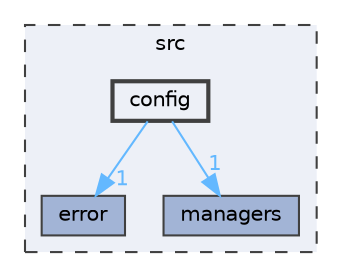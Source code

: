 digraph "src/config"
{
 // LATEX_PDF_SIZE
  bgcolor="transparent";
  edge [fontname=Helvetica,fontsize=10,labelfontname=Helvetica,labelfontsize=10];
  node [fontname=Helvetica,fontsize=10,shape=box,height=0.2,width=0.4];
  compound=true
  subgraph clusterdir_68267d1309a1af8e8297ef4c3efbcdba {
    graph [ bgcolor="#edf0f7", pencolor="grey25", label="src", fontname=Helvetica,fontsize=10 style="filled,dashed", URL="dir_68267d1309a1af8e8297ef4c3efbcdba.html",tooltip=""]
  dir_acc2056b73c4fda97caebb7ceca7df66 [label="error", fillcolor="#a2b4d6", color="grey25", style="filled", URL="dir_acc2056b73c4fda97caebb7ceca7df66.html",tooltip=""];
  dir_da1d252641c1d690e9226c1cabf97c78 [label="managers", fillcolor="#a2b4d6", color="grey25", style="filled", URL="dir_da1d252641c1d690e9226c1cabf97c78.html",tooltip=""];
  dir_7e83d1792d529f4aa7126ac7e0b3b699 [label="config", fillcolor="#edf0f7", color="grey25", style="filled,bold", URL="dir_7e83d1792d529f4aa7126ac7e0b3b699.html",tooltip=""];
  }
  dir_7e83d1792d529f4aa7126ac7e0b3b699->dir_acc2056b73c4fda97caebb7ceca7df66 [headlabel="1", labeldistance=1.5 headhref="dir_000001_000002.html" href="dir_000001_000002.html" color="steelblue1" fontcolor="steelblue1"];
  dir_7e83d1792d529f4aa7126ac7e0b3b699->dir_da1d252641c1d690e9226c1cabf97c78 [headlabel="1", labeldistance=1.5 headhref="dir_000001_000004.html" href="dir_000001_000004.html" color="steelblue1" fontcolor="steelblue1"];
}
